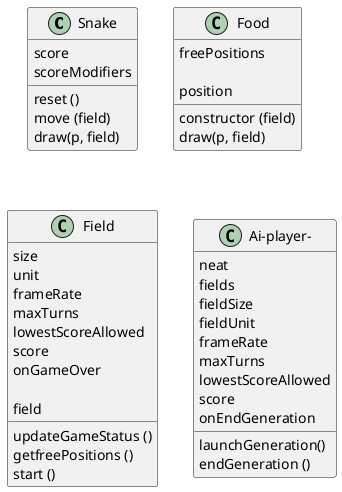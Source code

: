 @startuml



class Snake {
score
scoreModifiers


reset ()
move (field)
draw(p, field)

}



class Food {

freePositions

position



constructor (field)
draw(p, field)
}


class Field{
size
unit
frameRate
maxTurns
lowestScoreAllowed
score
onGameOver

field

updateGameStatus ()
getfreePositions () 
start ()
}





class Ai-player- {
  neat
  fields
  fieldSize
  fieldUnit
  frameRate
  maxTurns
  lowestScoreAllowed
  score
  onEndGeneration
  launchGeneration()
  endGeneration ()
}







@enduml



